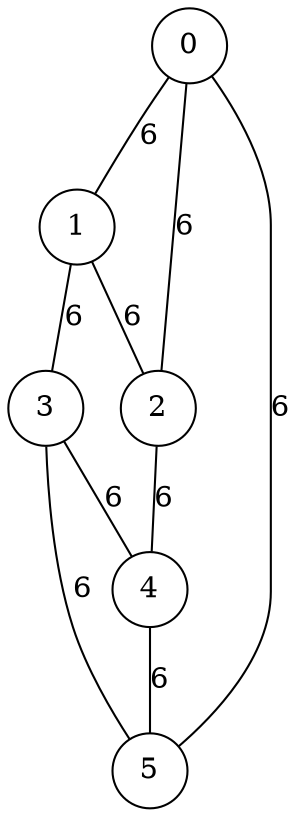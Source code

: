 graph qubit_interaction_graph {
    node [shape=circle];
    0 -- 1 [label=6];
    0 -- 2 [label=6];
    0 -- 5 [label=6];
    1 -- 2 [label=6];
    1 -- 3 [label=6];
    2 -- 4 [label=6];
    3 -- 4 [label=6];
    3 -- 5 [label=6];
    4 -- 5 [label=6];
}
